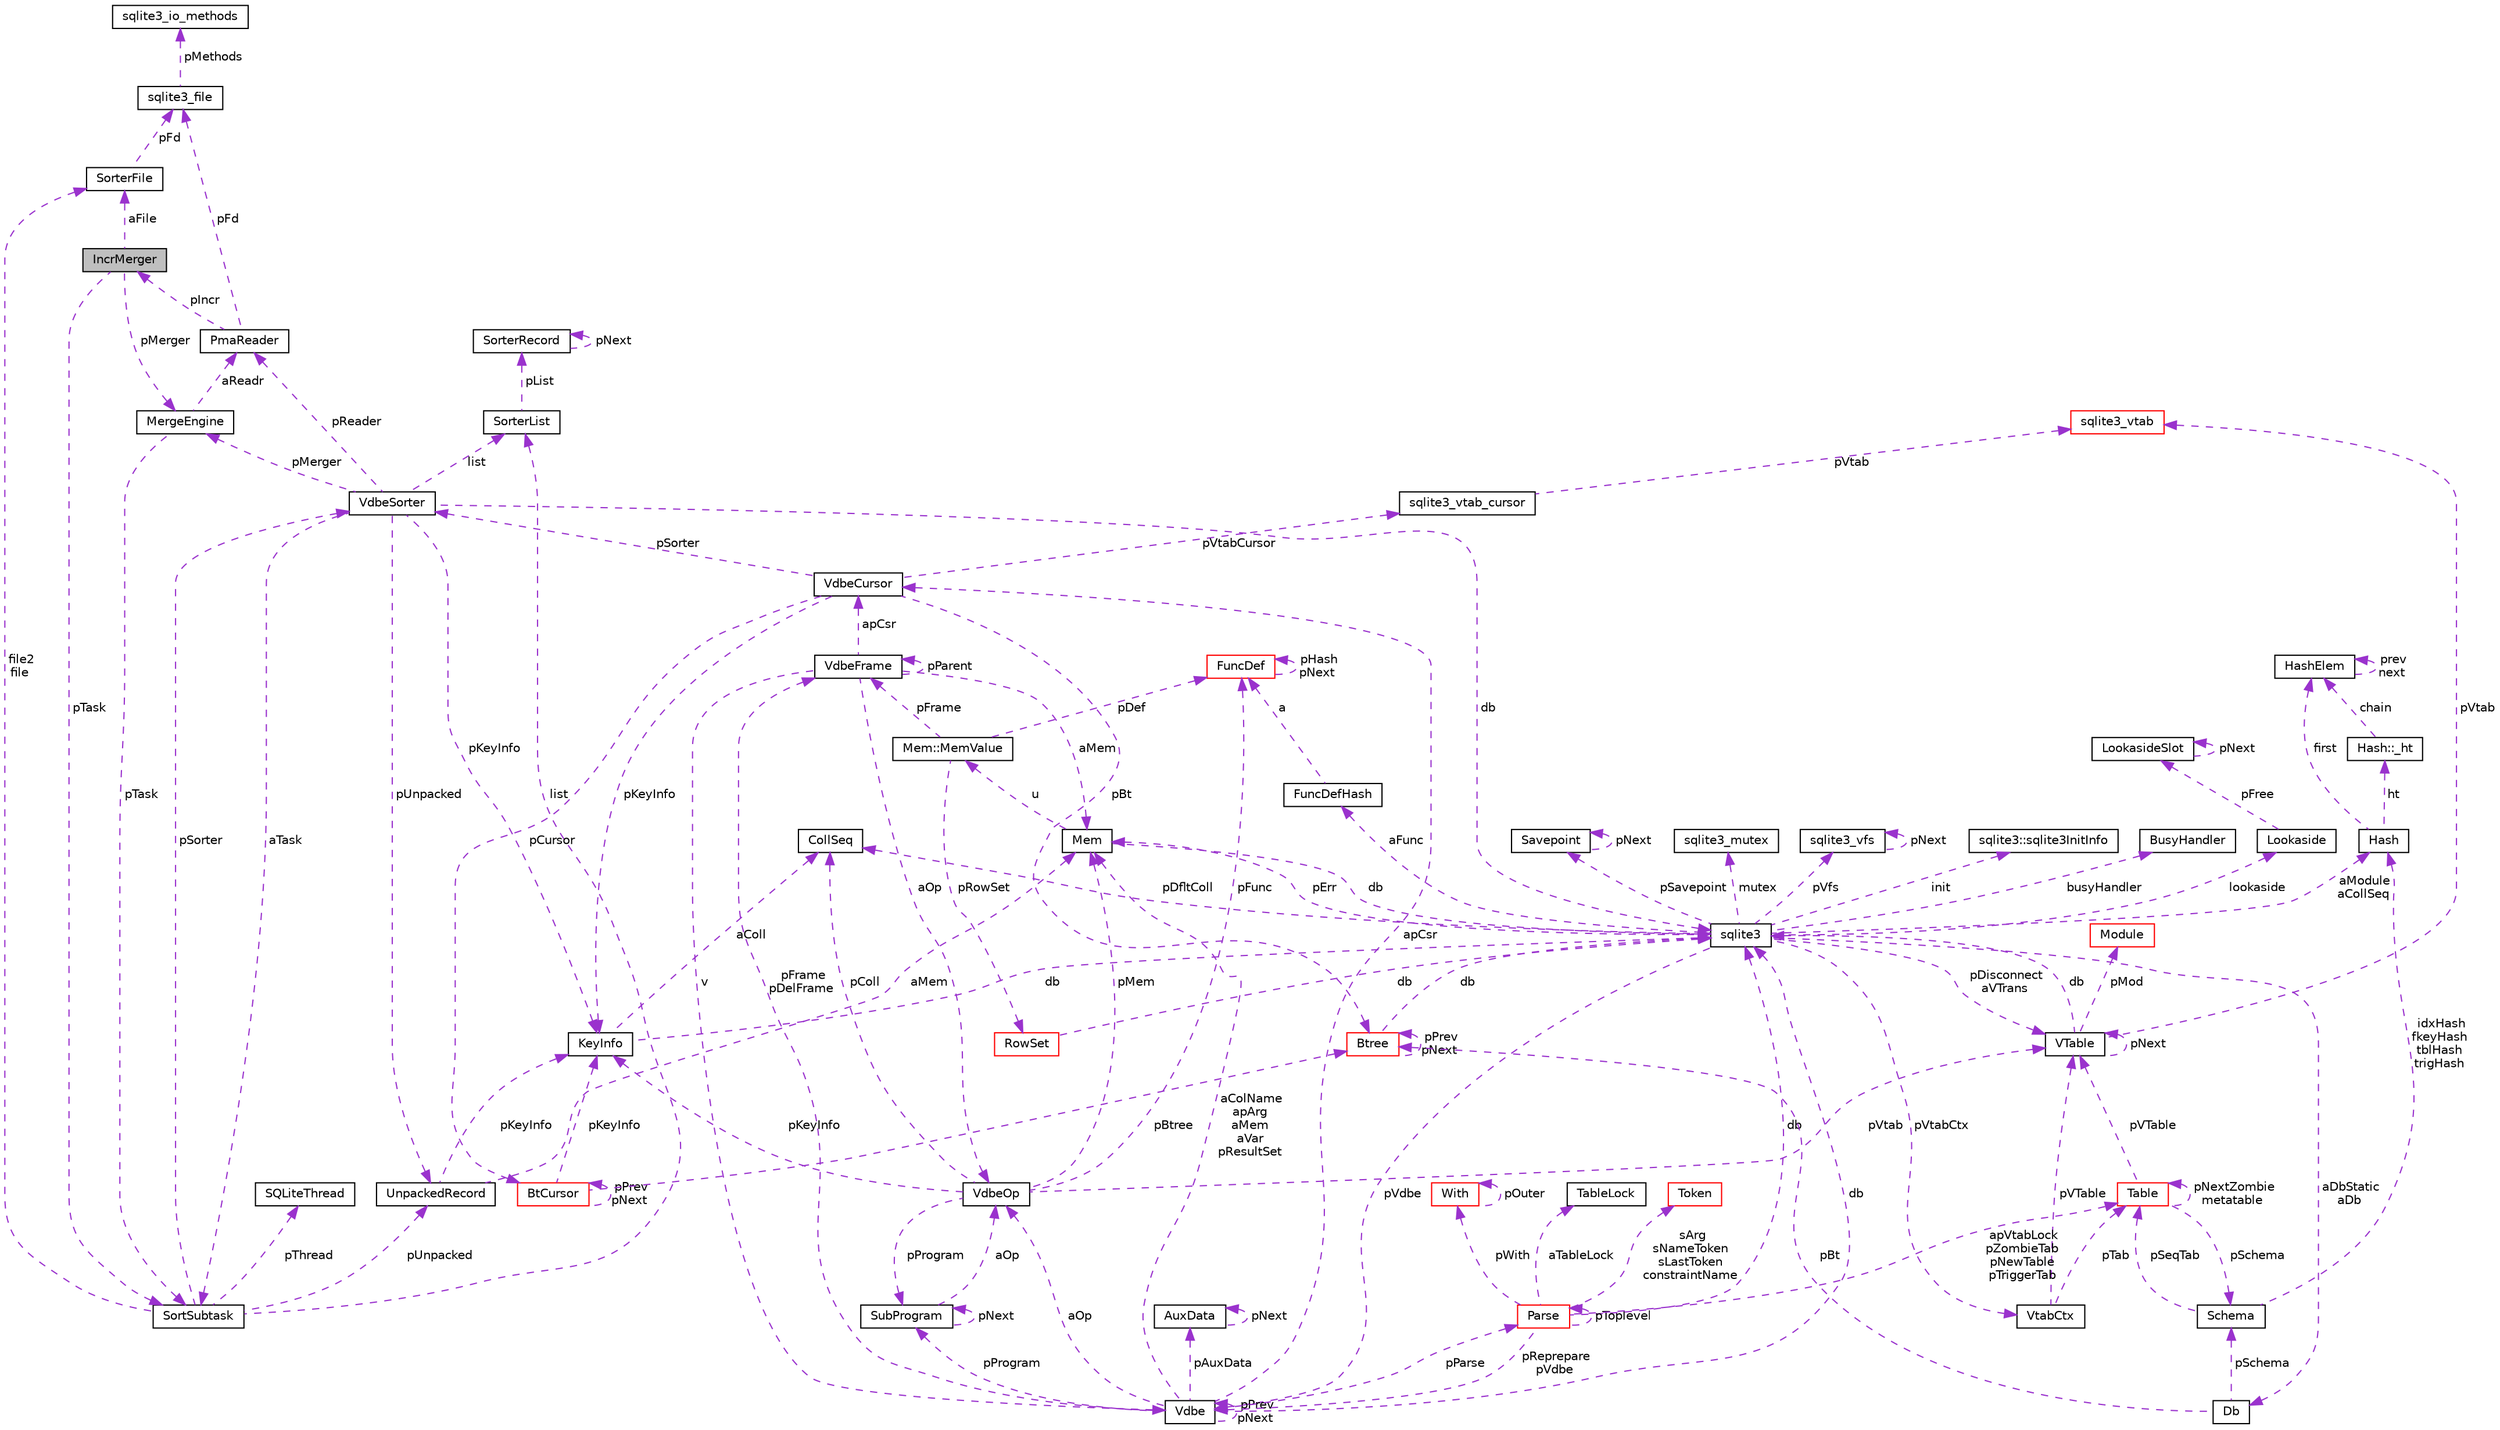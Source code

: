 digraph "IncrMerger"
{
  edge [fontname="Helvetica",fontsize="10",labelfontname="Helvetica",labelfontsize="10"];
  node [fontname="Helvetica",fontsize="10",shape=record];
  Node1 [label="IncrMerger",height=0.2,width=0.4,color="black", fillcolor="grey75", style="filled", fontcolor="black"];
  Node2 -> Node1 [dir="back",color="darkorchid3",fontsize="10",style="dashed",label=" pMerger" ,fontname="Helvetica"];
  Node2 [label="MergeEngine",height=0.2,width=0.4,color="black", fillcolor="white", style="filled",URL="$struct_merge_engine.html"];
  Node3 -> Node2 [dir="back",color="darkorchid3",fontsize="10",style="dashed",label=" aReadr" ,fontname="Helvetica"];
  Node3 [label="PmaReader",height=0.2,width=0.4,color="black", fillcolor="white", style="filled",URL="$struct_pma_reader.html"];
  Node4 -> Node3 [dir="back",color="darkorchid3",fontsize="10",style="dashed",label=" pFd" ,fontname="Helvetica"];
  Node4 [label="sqlite3_file",height=0.2,width=0.4,color="black", fillcolor="white", style="filled",URL="$structsqlite3__file.html"];
  Node5 -> Node4 [dir="back",color="darkorchid3",fontsize="10",style="dashed",label=" pMethods" ,fontname="Helvetica"];
  Node5 [label="sqlite3_io_methods",height=0.2,width=0.4,color="black", fillcolor="white", style="filled",URL="$structsqlite3__io__methods.html"];
  Node1 -> Node3 [dir="back",color="darkorchid3",fontsize="10",style="dashed",label=" pIncr" ,fontname="Helvetica"];
  Node6 -> Node2 [dir="back",color="darkorchid3",fontsize="10",style="dashed",label=" pTask" ,fontname="Helvetica"];
  Node6 [label="SortSubtask",height=0.2,width=0.4,color="black", fillcolor="white", style="filled",URL="$struct_sort_subtask.html"];
  Node7 -> Node6 [dir="back",color="darkorchid3",fontsize="10",style="dashed",label=" list" ,fontname="Helvetica"];
  Node7 [label="SorterList",height=0.2,width=0.4,color="black", fillcolor="white", style="filled",URL="$struct_sorter_list.html"];
  Node8 -> Node7 [dir="back",color="darkorchid3",fontsize="10",style="dashed",label=" pList" ,fontname="Helvetica"];
  Node8 [label="SorterRecord",height=0.2,width=0.4,color="black", fillcolor="white", style="filled",URL="$struct_sorter_record.html"];
  Node8 -> Node8 [dir="back",color="darkorchid3",fontsize="10",style="dashed",label=" pNext" ,fontname="Helvetica"];
  Node9 -> Node6 [dir="back",color="darkorchid3",fontsize="10",style="dashed",label=" pSorter" ,fontname="Helvetica"];
  Node9 [label="VdbeSorter",height=0.2,width=0.4,color="black", fillcolor="white", style="filled",URL="$struct_vdbe_sorter.html"];
  Node7 -> Node9 [dir="back",color="darkorchid3",fontsize="10",style="dashed",label=" list" ,fontname="Helvetica"];
  Node10 -> Node9 [dir="back",color="darkorchid3",fontsize="10",style="dashed",label=" db" ,fontname="Helvetica"];
  Node10 [label="sqlite3",height=0.2,width=0.4,color="black", fillcolor="white", style="filled",URL="$structsqlite3.html"];
  Node11 -> Node10 [dir="back",color="darkorchid3",fontsize="10",style="dashed",label=" pErr" ,fontname="Helvetica"];
  Node11 [label="Mem",height=0.2,width=0.4,color="black", fillcolor="white", style="filled",URL="$struct_mem.html"];
  Node12 -> Node11 [dir="back",color="darkorchid3",fontsize="10",style="dashed",label=" u" ,fontname="Helvetica"];
  Node12 [label="Mem::MemValue",height=0.2,width=0.4,color="black", fillcolor="white", style="filled",URL="$union_mem_1_1_mem_value.html"];
  Node13 -> Node12 [dir="back",color="darkorchid3",fontsize="10",style="dashed",label=" pFrame" ,fontname="Helvetica"];
  Node13 [label="VdbeFrame",height=0.2,width=0.4,color="black", fillcolor="white", style="filled",URL="$struct_vdbe_frame.html"];
  Node11 -> Node13 [dir="back",color="darkorchid3",fontsize="10",style="dashed",label=" aMem" ,fontname="Helvetica"];
  Node14 -> Node13 [dir="back",color="darkorchid3",fontsize="10",style="dashed",label=" v" ,fontname="Helvetica"];
  Node14 [label="Vdbe",height=0.2,width=0.4,color="black", fillcolor="white", style="filled",URL="$struct_vdbe.html"];
  Node14 -> Node14 [dir="back",color="darkorchid3",fontsize="10",style="dashed",label=" pPrev\npNext" ,fontname="Helvetica"];
  Node11 -> Node14 [dir="back",color="darkorchid3",fontsize="10",style="dashed",label=" aColName\napArg\naMem\naVar\npResultSet" ,fontname="Helvetica"];
  Node10 -> Node14 [dir="back",color="darkorchid3",fontsize="10",style="dashed",label=" db" ,fontname="Helvetica"];
  Node13 -> Node14 [dir="back",color="darkorchid3",fontsize="10",style="dashed",label=" pFrame\npDelFrame" ,fontname="Helvetica"];
  Node15 -> Node14 [dir="back",color="darkorchid3",fontsize="10",style="dashed",label=" pAuxData" ,fontname="Helvetica"];
  Node15 [label="AuxData",height=0.2,width=0.4,color="black", fillcolor="white", style="filled",URL="$struct_aux_data.html"];
  Node15 -> Node15 [dir="back",color="darkorchid3",fontsize="10",style="dashed",label=" pNext" ,fontname="Helvetica"];
  Node16 -> Node14 [dir="back",color="darkorchid3",fontsize="10",style="dashed",label=" pProgram" ,fontname="Helvetica"];
  Node16 [label="SubProgram",height=0.2,width=0.4,color="black", fillcolor="white", style="filled",URL="$struct_sub_program.html"];
  Node16 -> Node16 [dir="back",color="darkorchid3",fontsize="10",style="dashed",label=" pNext" ,fontname="Helvetica"];
  Node17 -> Node16 [dir="back",color="darkorchid3",fontsize="10",style="dashed",label=" aOp" ,fontname="Helvetica"];
  Node17 [label="VdbeOp",height=0.2,width=0.4,color="black", fillcolor="white", style="filled",URL="$struct_vdbe_op.html"];
  Node11 -> Node17 [dir="back",color="darkorchid3",fontsize="10",style="dashed",label=" pMem" ,fontname="Helvetica"];
  Node18 -> Node17 [dir="back",color="darkorchid3",fontsize="10",style="dashed",label=" pColl" ,fontname="Helvetica"];
  Node18 [label="CollSeq",height=0.2,width=0.4,color="black", fillcolor="white", style="filled",URL="$struct_coll_seq.html"];
  Node19 -> Node17 [dir="back",color="darkorchid3",fontsize="10",style="dashed",label=" pVtab" ,fontname="Helvetica"];
  Node19 [label="VTable",height=0.2,width=0.4,color="black", fillcolor="white", style="filled",URL="$struct_v_table.html"];
  Node10 -> Node19 [dir="back",color="darkorchid3",fontsize="10",style="dashed",label=" db" ,fontname="Helvetica"];
  Node19 -> Node19 [dir="back",color="darkorchid3",fontsize="10",style="dashed",label=" pNext" ,fontname="Helvetica"];
  Node20 -> Node19 [dir="back",color="darkorchid3",fontsize="10",style="dashed",label=" pMod" ,fontname="Helvetica"];
  Node20 [label="Module",height=0.2,width=0.4,color="red", fillcolor="white", style="filled",URL="$struct_module.html"];
  Node21 -> Node19 [dir="back",color="darkorchid3",fontsize="10",style="dashed",label=" pVtab" ,fontname="Helvetica"];
  Node21 [label="sqlite3_vtab",height=0.2,width=0.4,color="red", fillcolor="white", style="filled",URL="$structsqlite3__vtab.html"];
  Node16 -> Node17 [dir="back",color="darkorchid3",fontsize="10",style="dashed",label=" pProgram" ,fontname="Helvetica"];
  Node22 -> Node17 [dir="back",color="darkorchid3",fontsize="10",style="dashed",label=" pKeyInfo" ,fontname="Helvetica"];
  Node22 [label="KeyInfo",height=0.2,width=0.4,color="black", fillcolor="white", style="filled",URL="$struct_key_info.html"];
  Node10 -> Node22 [dir="back",color="darkorchid3",fontsize="10",style="dashed",label=" db" ,fontname="Helvetica"];
  Node18 -> Node22 [dir="back",color="darkorchid3",fontsize="10",style="dashed",label=" aColl" ,fontname="Helvetica"];
  Node23 -> Node17 [dir="back",color="darkorchid3",fontsize="10",style="dashed",label=" pFunc" ,fontname="Helvetica"];
  Node23 [label="FuncDef",height=0.2,width=0.4,color="red", fillcolor="white", style="filled",URL="$struct_func_def.html"];
  Node23 -> Node23 [dir="back",color="darkorchid3",fontsize="10",style="dashed",label=" pHash\npNext" ,fontname="Helvetica"];
  Node24 -> Node14 [dir="back",color="darkorchid3",fontsize="10",style="dashed",label=" apCsr" ,fontname="Helvetica"];
  Node24 [label="VdbeCursor",height=0.2,width=0.4,color="black", fillcolor="white", style="filled",URL="$struct_vdbe_cursor.html"];
  Node25 -> Node24 [dir="back",color="darkorchid3",fontsize="10",style="dashed",label=" pCursor" ,fontname="Helvetica"];
  Node25 [label="BtCursor",height=0.2,width=0.4,color="red", fillcolor="white", style="filled",URL="$struct_bt_cursor.html"];
  Node25 -> Node25 [dir="back",color="darkorchid3",fontsize="10",style="dashed",label=" pPrev\npNext" ,fontname="Helvetica"];
  Node22 -> Node25 [dir="back",color="darkorchid3",fontsize="10",style="dashed",label=" pKeyInfo" ,fontname="Helvetica"];
  Node26 -> Node25 [dir="back",color="darkorchid3",fontsize="10",style="dashed",label=" pBtree" ,fontname="Helvetica"];
  Node26 [label="Btree",height=0.2,width=0.4,color="red", fillcolor="white", style="filled",URL="$struct_btree.html"];
  Node10 -> Node26 [dir="back",color="darkorchid3",fontsize="10",style="dashed",label=" db" ,fontname="Helvetica"];
  Node26 -> Node26 [dir="back",color="darkorchid3",fontsize="10",style="dashed",label=" pPrev\npNext" ,fontname="Helvetica"];
  Node27 -> Node24 [dir="back",color="darkorchid3",fontsize="10",style="dashed",label=" pVtabCursor" ,fontname="Helvetica"];
  Node27 [label="sqlite3_vtab_cursor",height=0.2,width=0.4,color="black", fillcolor="white", style="filled",URL="$structsqlite3__vtab__cursor.html"];
  Node21 -> Node27 [dir="back",color="darkorchid3",fontsize="10",style="dashed",label=" pVtab" ,fontname="Helvetica"];
  Node9 -> Node24 [dir="back",color="darkorchid3",fontsize="10",style="dashed",label=" pSorter" ,fontname="Helvetica"];
  Node22 -> Node24 [dir="back",color="darkorchid3",fontsize="10",style="dashed",label=" pKeyInfo" ,fontname="Helvetica"];
  Node26 -> Node24 [dir="back",color="darkorchid3",fontsize="10",style="dashed",label=" pBt" ,fontname="Helvetica"];
  Node28 -> Node14 [dir="back",color="darkorchid3",fontsize="10",style="dashed",label=" pParse" ,fontname="Helvetica"];
  Node28 [label="Parse",height=0.2,width=0.4,color="red", fillcolor="white", style="filled",URL="$struct_parse.html"];
  Node14 -> Node28 [dir="back",color="darkorchid3",fontsize="10",style="dashed",label=" pReprepare\npVdbe" ,fontname="Helvetica"];
  Node10 -> Node28 [dir="back",color="darkorchid3",fontsize="10",style="dashed",label=" db" ,fontname="Helvetica"];
  Node29 -> Node28 [dir="back",color="darkorchid3",fontsize="10",style="dashed",label=" aTableLock" ,fontname="Helvetica"];
  Node29 [label="TableLock",height=0.2,width=0.4,color="black", fillcolor="white", style="filled",URL="$struct_table_lock.html"];
  Node30 -> Node28 [dir="back",color="darkorchid3",fontsize="10",style="dashed",label=" sArg\nsNameToken\nsLastToken\nconstraintName" ,fontname="Helvetica"];
  Node30 [label="Token",height=0.2,width=0.4,color="red", fillcolor="white", style="filled",URL="$struct_token.html"];
  Node31 -> Node28 [dir="back",color="darkorchid3",fontsize="10",style="dashed",label=" pWith" ,fontname="Helvetica"];
  Node31 [label="With",height=0.2,width=0.4,color="red", fillcolor="white", style="filled",URL="$struct_with.html"];
  Node31 -> Node31 [dir="back",color="darkorchid3",fontsize="10",style="dashed",label=" pOuter" ,fontname="Helvetica"];
  Node32 -> Node28 [dir="back",color="darkorchid3",fontsize="10",style="dashed",label=" apVtabLock\npZombieTab\npNewTable\npTriggerTab" ,fontname="Helvetica"];
  Node32 [label="Table",height=0.2,width=0.4,color="red", fillcolor="white", style="filled",URL="$struct_table.html"];
  Node33 -> Node32 [dir="back",color="darkorchid3",fontsize="10",style="dashed",label=" pSchema" ,fontname="Helvetica"];
  Node33 [label="Schema",height=0.2,width=0.4,color="black", fillcolor="white", style="filled",URL="$struct_schema.html"];
  Node32 -> Node33 [dir="back",color="darkorchid3",fontsize="10",style="dashed",label=" pSeqTab" ,fontname="Helvetica"];
  Node34 -> Node33 [dir="back",color="darkorchid3",fontsize="10",style="dashed",label=" idxHash\nfkeyHash\ntblHash\ntrigHash" ,fontname="Helvetica"];
  Node34 [label="Hash",height=0.2,width=0.4,color="black", fillcolor="white", style="filled",URL="$struct_hash.html"];
  Node35 -> Node34 [dir="back",color="darkorchid3",fontsize="10",style="dashed",label=" ht" ,fontname="Helvetica"];
  Node35 [label="Hash::_ht",height=0.2,width=0.4,color="black", fillcolor="white", style="filled",URL="$struct_hash_1_1__ht.html"];
  Node36 -> Node35 [dir="back",color="darkorchid3",fontsize="10",style="dashed",label=" chain" ,fontname="Helvetica"];
  Node36 [label="HashElem",height=0.2,width=0.4,color="black", fillcolor="white", style="filled",URL="$struct_hash_elem.html"];
  Node36 -> Node36 [dir="back",color="darkorchid3",fontsize="10",style="dashed",label=" prev\nnext" ,fontname="Helvetica"];
  Node36 -> Node34 [dir="back",color="darkorchid3",fontsize="10",style="dashed",label=" first" ,fontname="Helvetica"];
  Node19 -> Node32 [dir="back",color="darkorchid3",fontsize="10",style="dashed",label=" pVTable" ,fontname="Helvetica"];
  Node32 -> Node32 [dir="back",color="darkorchid3",fontsize="10",style="dashed",label=" pNextZombie\nmetatable" ,fontname="Helvetica"];
  Node28 -> Node28 [dir="back",color="darkorchid3",fontsize="10",style="dashed",label=" pToplevel" ,fontname="Helvetica"];
  Node17 -> Node14 [dir="back",color="darkorchid3",fontsize="10",style="dashed",label=" aOp" ,fontname="Helvetica"];
  Node13 -> Node13 [dir="back",color="darkorchid3",fontsize="10",style="dashed",label=" pParent" ,fontname="Helvetica"];
  Node24 -> Node13 [dir="back",color="darkorchid3",fontsize="10",style="dashed",label=" apCsr" ,fontname="Helvetica"];
  Node17 -> Node13 [dir="back",color="darkorchid3",fontsize="10",style="dashed",label=" aOp" ,fontname="Helvetica"];
  Node37 -> Node12 [dir="back",color="darkorchid3",fontsize="10",style="dashed",label=" pRowSet" ,fontname="Helvetica"];
  Node37 [label="RowSet",height=0.2,width=0.4,color="red", fillcolor="white", style="filled",URL="$struct_row_set.html"];
  Node10 -> Node37 [dir="back",color="darkorchid3",fontsize="10",style="dashed",label=" db" ,fontname="Helvetica"];
  Node23 -> Node12 [dir="back",color="darkorchid3",fontsize="10",style="dashed",label=" pDef" ,fontname="Helvetica"];
  Node10 -> Node11 [dir="back",color="darkorchid3",fontsize="10",style="dashed",label=" db" ,fontname="Helvetica"];
  Node14 -> Node10 [dir="back",color="darkorchid3",fontsize="10",style="dashed",label=" pVdbe" ,fontname="Helvetica"];
  Node38 -> Node10 [dir="back",color="darkorchid3",fontsize="10",style="dashed",label=" pSavepoint" ,fontname="Helvetica"];
  Node38 [label="Savepoint",height=0.2,width=0.4,color="black", fillcolor="white", style="filled",URL="$struct_savepoint.html"];
  Node38 -> Node38 [dir="back",color="darkorchid3",fontsize="10",style="dashed",label=" pNext" ,fontname="Helvetica"];
  Node39 -> Node10 [dir="back",color="darkorchid3",fontsize="10",style="dashed",label=" aFunc" ,fontname="Helvetica"];
  Node39 [label="FuncDefHash",height=0.2,width=0.4,color="black", fillcolor="white", style="filled",URL="$struct_func_def_hash.html"];
  Node23 -> Node39 [dir="back",color="darkorchid3",fontsize="10",style="dashed",label=" a" ,fontname="Helvetica"];
  Node40 -> Node10 [dir="back",color="darkorchid3",fontsize="10",style="dashed",label=" lookaside" ,fontname="Helvetica"];
  Node40 [label="Lookaside",height=0.2,width=0.4,color="black", fillcolor="white", style="filled",URL="$struct_lookaside.html"];
  Node41 -> Node40 [dir="back",color="darkorchid3",fontsize="10",style="dashed",label=" pFree" ,fontname="Helvetica"];
  Node41 [label="LookasideSlot",height=0.2,width=0.4,color="black", fillcolor="white", style="filled",URL="$struct_lookaside_slot.html"];
  Node41 -> Node41 [dir="back",color="darkorchid3",fontsize="10",style="dashed",label=" pNext" ,fontname="Helvetica"];
  Node42 -> Node10 [dir="back",color="darkorchid3",fontsize="10",style="dashed",label=" mutex" ,fontname="Helvetica"];
  Node42 [label="sqlite3_mutex",height=0.2,width=0.4,color="black", fillcolor="white", style="filled",URL="$structsqlite3__mutex.html"];
  Node43 -> Node10 [dir="back",color="darkorchid3",fontsize="10",style="dashed",label=" pVfs" ,fontname="Helvetica"];
  Node43 [label="sqlite3_vfs",height=0.2,width=0.4,color="black", fillcolor="white", style="filled",URL="$structsqlite3__vfs.html"];
  Node43 -> Node43 [dir="back",color="darkorchid3",fontsize="10",style="dashed",label=" pNext" ,fontname="Helvetica"];
  Node44 -> Node10 [dir="back",color="darkorchid3",fontsize="10",style="dashed",label=" init" ,fontname="Helvetica"];
  Node44 [label="sqlite3::sqlite3InitInfo",height=0.2,width=0.4,color="black", fillcolor="white", style="filled",URL="$structsqlite3_1_1sqlite3_init_info.html"];
  Node45 -> Node10 [dir="back",color="darkorchid3",fontsize="10",style="dashed",label=" busyHandler" ,fontname="Helvetica"];
  Node45 [label="BusyHandler",height=0.2,width=0.4,color="black", fillcolor="white", style="filled",URL="$struct_busy_handler.html"];
  Node46 -> Node10 [dir="back",color="darkorchid3",fontsize="10",style="dashed",label=" pVtabCtx" ,fontname="Helvetica"];
  Node46 [label="VtabCtx",height=0.2,width=0.4,color="black", fillcolor="white", style="filled",URL="$struct_vtab_ctx.html"];
  Node19 -> Node46 [dir="back",color="darkorchid3",fontsize="10",style="dashed",label=" pVTable" ,fontname="Helvetica"];
  Node32 -> Node46 [dir="back",color="darkorchid3",fontsize="10",style="dashed",label=" pTab" ,fontname="Helvetica"];
  Node18 -> Node10 [dir="back",color="darkorchid3",fontsize="10",style="dashed",label=" pDfltColl" ,fontname="Helvetica"];
  Node19 -> Node10 [dir="back",color="darkorchid3",fontsize="10",style="dashed",label=" pDisconnect\naVTrans" ,fontname="Helvetica"];
  Node47 -> Node10 [dir="back",color="darkorchid3",fontsize="10",style="dashed",label=" aDbStatic\naDb" ,fontname="Helvetica"];
  Node47 [label="Db",height=0.2,width=0.4,color="black", fillcolor="white", style="filled",URL="$struct_db.html"];
  Node33 -> Node47 [dir="back",color="darkorchid3",fontsize="10",style="dashed",label=" pSchema" ,fontname="Helvetica"];
  Node26 -> Node47 [dir="back",color="darkorchid3",fontsize="10",style="dashed",label=" pBt" ,fontname="Helvetica"];
  Node34 -> Node10 [dir="back",color="darkorchid3",fontsize="10",style="dashed",label=" aModule\naCollSeq" ,fontname="Helvetica"];
  Node2 -> Node9 [dir="back",color="darkorchid3",fontsize="10",style="dashed",label=" pMerger" ,fontname="Helvetica"];
  Node3 -> Node9 [dir="back",color="darkorchid3",fontsize="10",style="dashed",label=" pReader" ,fontname="Helvetica"];
  Node22 -> Node9 [dir="back",color="darkorchid3",fontsize="10",style="dashed",label=" pKeyInfo" ,fontname="Helvetica"];
  Node48 -> Node9 [dir="back",color="darkorchid3",fontsize="10",style="dashed",label=" pUnpacked" ,fontname="Helvetica"];
  Node48 [label="UnpackedRecord",height=0.2,width=0.4,color="black", fillcolor="white", style="filled",URL="$struct_unpacked_record.html"];
  Node11 -> Node48 [dir="back",color="darkorchid3",fontsize="10",style="dashed",label=" aMem" ,fontname="Helvetica"];
  Node22 -> Node48 [dir="back",color="darkorchid3",fontsize="10",style="dashed",label=" pKeyInfo" ,fontname="Helvetica"];
  Node6 -> Node9 [dir="back",color="darkorchid3",fontsize="10",style="dashed",label=" aTask" ,fontname="Helvetica"];
  Node49 -> Node6 [dir="back",color="darkorchid3",fontsize="10",style="dashed",label=" pThread" ,fontname="Helvetica"];
  Node49 [label="SQLiteThread",height=0.2,width=0.4,color="black", fillcolor="white", style="filled",URL="$struct_s_q_lite_thread.html"];
  Node48 -> Node6 [dir="back",color="darkorchid3",fontsize="10",style="dashed",label=" pUnpacked" ,fontname="Helvetica"];
  Node50 -> Node6 [dir="back",color="darkorchid3",fontsize="10",style="dashed",label=" file2\nfile" ,fontname="Helvetica"];
  Node50 [label="SorterFile",height=0.2,width=0.4,color="black", fillcolor="white", style="filled",URL="$struct_sorter_file.html"];
  Node4 -> Node50 [dir="back",color="darkorchid3",fontsize="10",style="dashed",label=" pFd" ,fontname="Helvetica"];
  Node50 -> Node1 [dir="back",color="darkorchid3",fontsize="10",style="dashed",label=" aFile" ,fontname="Helvetica"];
  Node6 -> Node1 [dir="back",color="darkorchid3",fontsize="10",style="dashed",label=" pTask" ,fontname="Helvetica"];
}
